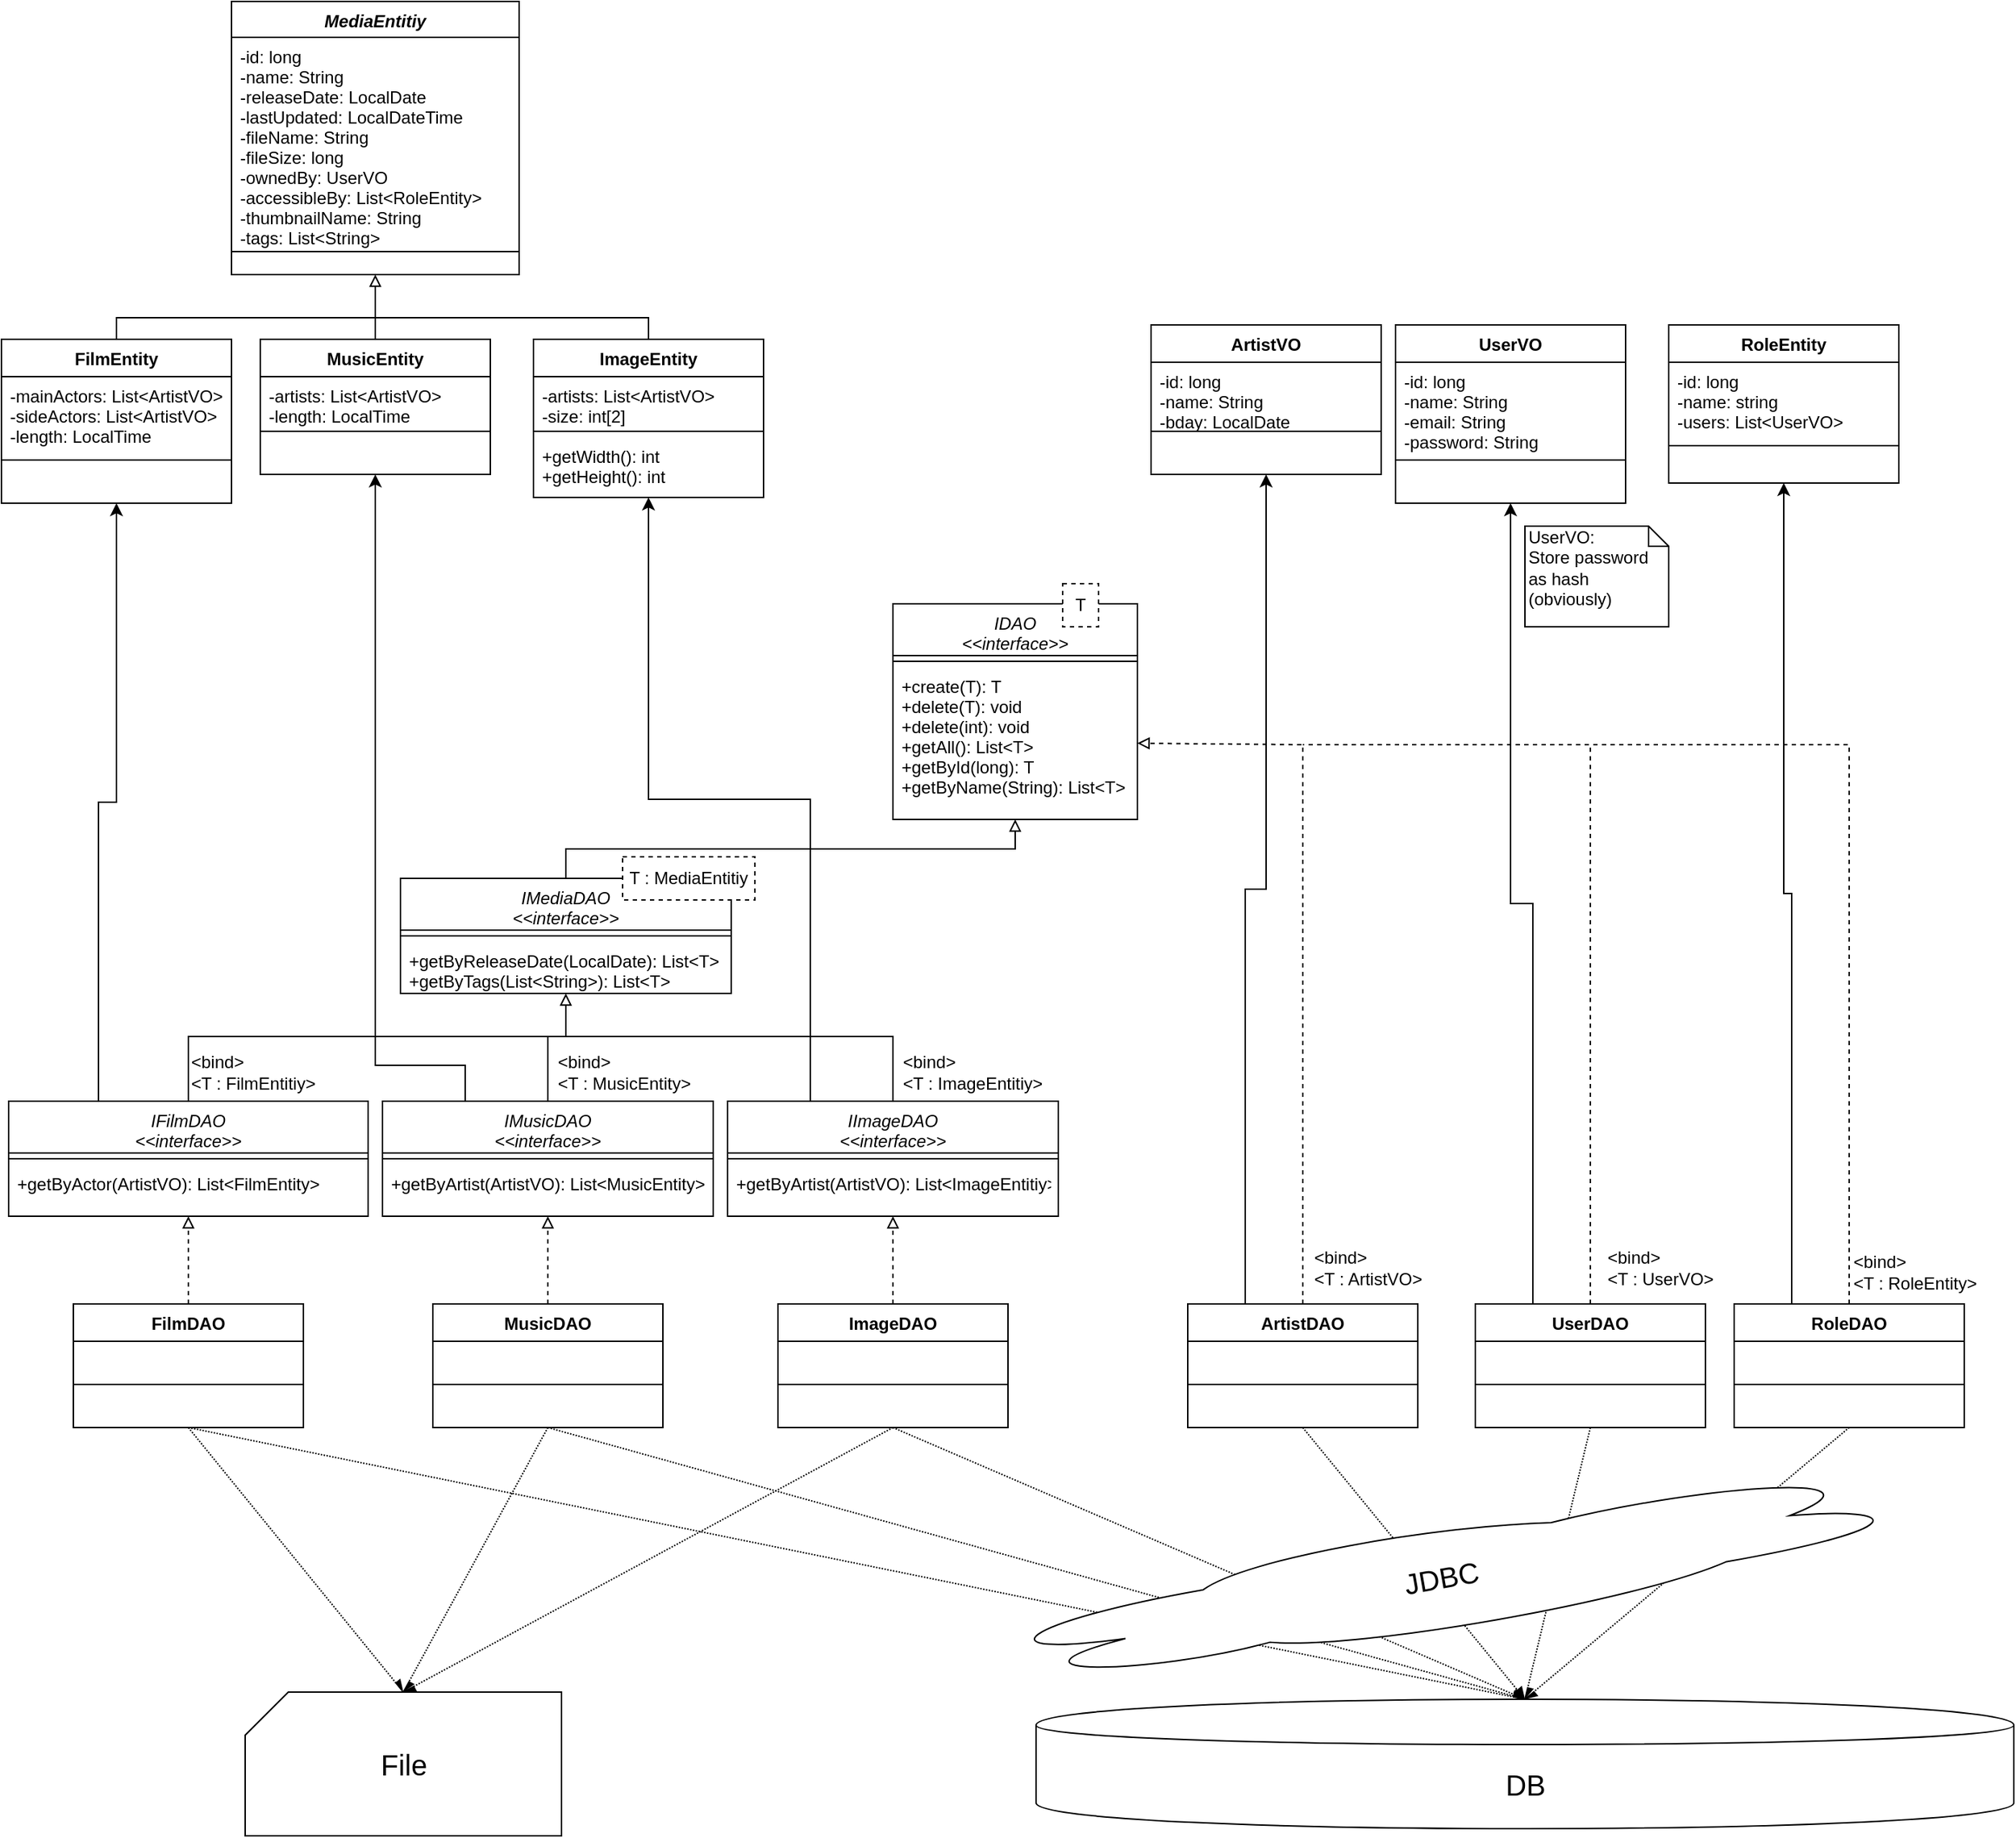 <mxfile version="12.3.8" type="device" pages="1"><diagram id="YP7HFyZaJCNOg3gk6_sX" name="Page-1"><mxGraphModel dx="1187" dy="1960" grid="1" gridSize="10" guides="1" tooltips="1" connect="1" arrows="1" fold="1" page="1" pageScale="1" pageWidth="827" pageHeight="1169" math="0" shadow="0"><root><mxCell id="0"/><mxCell id="1" parent="0"/><mxCell id="Z74YaJd0JO3LBjnw7may-52" value="FilmEntity" style="swimlane;fontStyle=1;align=center;verticalAlign=top;childLayout=stackLayout;horizontal=1;startSize=26;horizontalStack=0;resizeParent=1;resizeParentMax=0;resizeLast=0;collapsible=1;marginBottom=0;rounded=0;shadow=0;glass=0;comic=0;gradientColor=none;" parent="1" vertex="1"><mxGeometry x="135" y="25" width="160" height="114" as="geometry"/></mxCell><mxCell id="Z74YaJd0JO3LBjnw7may-53" value="-mainActors: List&lt;ArtistVO&gt;&#xA;-sideActors: List&lt;ArtistVO&gt;&#xA;-length: LocalTime&#xA;" style="text;strokeColor=none;fillColor=none;align=left;verticalAlign=top;spacingLeft=4;spacingRight=4;overflow=hidden;rotatable=0;points=[[0,0.5],[1,0.5]];portConstraint=eastwest;" parent="Z74YaJd0JO3LBjnw7may-52" vertex="1"><mxGeometry y="26" width="160" height="54" as="geometry"/></mxCell><mxCell id="Z74YaJd0JO3LBjnw7may-54" value="" style="line;strokeWidth=1;fillColor=none;align=left;verticalAlign=middle;spacingTop=-1;spacingLeft=3;spacingRight=3;rotatable=0;labelPosition=right;points=[];portConstraint=eastwest;" parent="Z74YaJd0JO3LBjnw7may-52" vertex="1"><mxGeometry y="80" width="160" height="8" as="geometry"/></mxCell><mxCell id="Z74YaJd0JO3LBjnw7may-55" value=" " style="text;strokeColor=none;fillColor=none;align=left;verticalAlign=top;spacingLeft=4;spacingRight=4;overflow=hidden;rotatable=0;points=[[0,0.5],[1,0.5]];portConstraint=eastwest;" parent="Z74YaJd0JO3LBjnw7may-52" vertex="1"><mxGeometry y="88" width="160" height="26" as="geometry"/></mxCell><mxCell id="Z74YaJd0JO3LBjnw7may-56" value="ArtistVO" style="swimlane;fontStyle=1;align=center;verticalAlign=top;childLayout=stackLayout;horizontal=1;startSize=26;horizontalStack=0;resizeParent=1;resizeParentMax=0;resizeLast=0;collapsible=1;marginBottom=0;rounded=0;shadow=0;glass=0;comic=0;gradientColor=none;" parent="1" vertex="1"><mxGeometry x="934.5" y="15" width="160" height="104" as="geometry"/></mxCell><mxCell id="Z74YaJd0JO3LBjnw7may-57" value="-id: long&#xA;-name: String&#xA;-bday: LocalDate&#xA;" style="text;strokeColor=none;fillColor=none;align=left;verticalAlign=top;spacingLeft=4;spacingRight=4;overflow=hidden;rotatable=0;points=[[0,0.5],[1,0.5]];portConstraint=eastwest;" parent="Z74YaJd0JO3LBjnw7may-56" vertex="1"><mxGeometry y="26" width="160" height="44" as="geometry"/></mxCell><mxCell id="Z74YaJd0JO3LBjnw7may-58" value="" style="line;strokeWidth=1;fillColor=none;align=left;verticalAlign=middle;spacingTop=-1;spacingLeft=3;spacingRight=3;rotatable=0;labelPosition=right;points=[];portConstraint=eastwest;" parent="Z74YaJd0JO3LBjnw7may-56" vertex="1"><mxGeometry y="70" width="160" height="8" as="geometry"/></mxCell><mxCell id="Z74YaJd0JO3LBjnw7may-59" value=" " style="text;strokeColor=none;fillColor=none;align=left;verticalAlign=top;spacingLeft=4;spacingRight=4;overflow=hidden;rotatable=0;points=[[0,0.5],[1,0.5]];portConstraint=eastwest;" parent="Z74YaJd0JO3LBjnw7may-56" vertex="1"><mxGeometry y="78" width="160" height="26" as="geometry"/></mxCell><mxCell id="Z74YaJd0JO3LBjnw7may-69" value="MusicEntity" style="swimlane;fontStyle=1;align=center;verticalAlign=top;childLayout=stackLayout;horizontal=1;startSize=26;horizontalStack=0;resizeParent=1;resizeParentMax=0;resizeLast=0;collapsible=1;marginBottom=0;rounded=0;shadow=0;glass=0;comic=0;gradientColor=none;" parent="1" vertex="1"><mxGeometry x="315" y="25" width="160" height="94" as="geometry"/></mxCell><mxCell id="Z74YaJd0JO3LBjnw7may-70" value="-artists: List&lt;ArtistVO&gt;&#xA;-length: LocalTime&#xA;" style="text;strokeColor=none;fillColor=none;align=left;verticalAlign=top;spacingLeft=4;spacingRight=4;overflow=hidden;rotatable=0;points=[[0,0.5],[1,0.5]];portConstraint=eastwest;" parent="Z74YaJd0JO3LBjnw7may-69" vertex="1"><mxGeometry y="26" width="160" height="34" as="geometry"/></mxCell><mxCell id="Z74YaJd0JO3LBjnw7may-71" value="" style="line;strokeWidth=1;fillColor=none;align=left;verticalAlign=middle;spacingTop=-1;spacingLeft=3;spacingRight=3;rotatable=0;labelPosition=right;points=[];portConstraint=eastwest;" parent="Z74YaJd0JO3LBjnw7may-69" vertex="1"><mxGeometry y="60" width="160" height="8" as="geometry"/></mxCell><mxCell id="Z74YaJd0JO3LBjnw7may-72" value=" " style="text;strokeColor=none;fillColor=none;align=left;verticalAlign=top;spacingLeft=4;spacingRight=4;overflow=hidden;rotatable=0;points=[[0,0.5],[1,0.5]];portConstraint=eastwest;" parent="Z74YaJd0JO3LBjnw7may-69" vertex="1"><mxGeometry y="68" width="160" height="26" as="geometry"/></mxCell><mxCell id="Z74YaJd0JO3LBjnw7may-73" value="ImageEntity" style="swimlane;fontStyle=1;align=center;verticalAlign=top;childLayout=stackLayout;horizontal=1;startSize=26;horizontalStack=0;resizeParent=1;resizeParentMax=0;resizeLast=0;collapsible=1;marginBottom=0;rounded=0;shadow=0;glass=0;comic=0;gradientColor=none;" parent="1" vertex="1"><mxGeometry x="505" y="25" width="160" height="110" as="geometry"/></mxCell><mxCell id="Z74YaJd0JO3LBjnw7may-74" value="-artists: List&lt;ArtistVO&gt;&#xA;-size: int[2]&#xA;" style="text;strokeColor=none;fillColor=none;align=left;verticalAlign=top;spacingLeft=4;spacingRight=4;overflow=hidden;rotatable=0;points=[[0,0.5],[1,0.5]];portConstraint=eastwest;" parent="Z74YaJd0JO3LBjnw7may-73" vertex="1"><mxGeometry y="26" width="160" height="34" as="geometry"/></mxCell><mxCell id="Z74YaJd0JO3LBjnw7may-75" value="" style="line;strokeWidth=1;fillColor=none;align=left;verticalAlign=middle;spacingTop=-1;spacingLeft=3;spacingRight=3;rotatable=0;labelPosition=right;points=[];portConstraint=eastwest;" parent="Z74YaJd0JO3LBjnw7may-73" vertex="1"><mxGeometry y="60" width="160" height="8" as="geometry"/></mxCell><mxCell id="Z74YaJd0JO3LBjnw7may-76" value="+getWidth(): int&#xA;+getHeight(): int&#xA;" style="text;strokeColor=none;fillColor=none;align=left;verticalAlign=top;spacingLeft=4;spacingRight=4;overflow=hidden;rotatable=0;points=[[0,0.5],[1,0.5]];portConstraint=eastwest;" parent="Z74YaJd0JO3LBjnw7may-73" vertex="1"><mxGeometry y="68" width="160" height="42" as="geometry"/></mxCell><mxCell id="eEmlUZ2aHTx8cpikARrD-1" value="UserVO" style="swimlane;fontStyle=1;align=center;verticalAlign=top;childLayout=stackLayout;horizontal=1;startSize=26;horizontalStack=0;resizeParent=1;resizeParentMax=0;resizeLast=0;collapsible=1;marginBottom=0;rounded=0;shadow=0;glass=0;comic=0;gradientColor=none;" parent="1" vertex="1"><mxGeometry x="1104.5" y="15" width="160" height="124" as="geometry"/></mxCell><mxCell id="eEmlUZ2aHTx8cpikARrD-2" value="-id: long&#xA;-name: String&#xA;-email: String&#xA;-password: String&#xA;&#xA;" style="text;strokeColor=none;fillColor=none;align=left;verticalAlign=top;spacingLeft=4;spacingRight=4;overflow=hidden;rotatable=0;points=[[0,0.5],[1,0.5]];portConstraint=eastwest;" parent="eEmlUZ2aHTx8cpikARrD-1" vertex="1"><mxGeometry y="26" width="160" height="64" as="geometry"/></mxCell><mxCell id="eEmlUZ2aHTx8cpikARrD-3" value="" style="line;strokeWidth=1;fillColor=none;align=left;verticalAlign=middle;spacingTop=-1;spacingLeft=3;spacingRight=3;rotatable=0;labelPosition=right;points=[];portConstraint=eastwest;" parent="eEmlUZ2aHTx8cpikARrD-1" vertex="1"><mxGeometry y="90" width="160" height="8" as="geometry"/></mxCell><mxCell id="eEmlUZ2aHTx8cpikARrD-4" value=" " style="text;strokeColor=none;fillColor=none;align=left;verticalAlign=top;spacingLeft=4;spacingRight=4;overflow=hidden;rotatable=0;points=[[0,0.5],[1,0.5]];portConstraint=eastwest;" parent="eEmlUZ2aHTx8cpikARrD-1" vertex="1"><mxGeometry y="98" width="160" height="26" as="geometry"/></mxCell><mxCell id="eEmlUZ2aHTx8cpikARrD-5" value="&lt;div&gt;UserVO:&lt;/div&gt;&lt;div&gt;Store password as hash (obviously)&lt;br&gt;&lt;/div&gt;" style="shape=note;whiteSpace=wrap;html=1;size=14;verticalAlign=top;align=left;spacingTop=-6;" parent="1" vertex="1"><mxGeometry x="1194.5" y="155" width="100" height="70" as="geometry"/></mxCell><mxCell id="eEmlUZ2aHTx8cpikARrD-9" value="RoleEntity" style="swimlane;fontStyle=1;align=center;verticalAlign=top;childLayout=stackLayout;horizontal=1;startSize=26;horizontalStack=0;resizeParent=1;resizeParentMax=0;resizeLast=0;collapsible=1;marginBottom=0;rounded=0;shadow=0;glass=0;comic=0;gradientColor=none;" parent="1" vertex="1"><mxGeometry x="1294.5" y="15" width="160" height="110" as="geometry"/></mxCell><mxCell id="eEmlUZ2aHTx8cpikARrD-10" value="-id: long&#xA;-name: string&#xA;-users: List&lt;UserVO&gt;&#xA;" style="text;strokeColor=none;fillColor=none;align=left;verticalAlign=top;spacingLeft=4;spacingRight=4;overflow=hidden;rotatable=0;points=[[0,0.5],[1,0.5]];portConstraint=eastwest;" parent="eEmlUZ2aHTx8cpikARrD-9" vertex="1"><mxGeometry y="26" width="160" height="54" as="geometry"/></mxCell><mxCell id="eEmlUZ2aHTx8cpikARrD-11" value="" style="line;strokeWidth=1;fillColor=none;align=left;verticalAlign=middle;spacingTop=-1;spacingLeft=3;spacingRight=3;rotatable=0;labelPosition=right;points=[];portConstraint=eastwest;" parent="eEmlUZ2aHTx8cpikARrD-9" vertex="1"><mxGeometry y="80" width="160" height="8" as="geometry"/></mxCell><mxCell id="eEmlUZ2aHTx8cpikARrD-12" value=" " style="text;strokeColor=none;fillColor=none;align=left;verticalAlign=top;spacingLeft=4;spacingRight=4;overflow=hidden;rotatable=0;points=[[0,0.5],[1,0.5]];portConstraint=eastwest;" parent="eEmlUZ2aHTx8cpikARrD-9" vertex="1"><mxGeometry y="88" width="160" height="22" as="geometry"/></mxCell><mxCell id="cUEIJS8t-ERrBjEmtR3z-5" value="" style="endArrow=classic;html=1;entryX=0.5;entryY=1;entryDx=0;entryDy=0;exitX=0.25;exitY=0;exitDx=0;exitDy=0;rounded=0;edgeStyle=orthogonalEdgeStyle;" parent="1" source="cUEIJS8t-ERrBjEmtR3z-11" target="eEmlUZ2aHTx8cpikARrD-9" edge="1"><mxGeometry width="50" height="50" relative="1" as="geometry"><mxPoint x="-290" y="185" as="sourcePoint"/><mxPoint x="-380" y="565" as="targetPoint"/></mxGeometry></mxCell><mxCell id="cUEIJS8t-ERrBjEmtR3z-6" value="" style="endArrow=classic;html=1;entryX=0.5;entryY=1;entryDx=0;entryDy=0;exitX=0.25;exitY=0;exitDx=0;exitDy=0;rounded=0;edgeStyle=orthogonalEdgeStyle;" parent="1" source="f3-sEHFBZWl9ZNQLyYY4-10" target="Z74YaJd0JO3LBjnw7may-52" edge="1"><mxGeometry width="50" height="50" relative="1" as="geometry"><mxPoint y="185" as="sourcePoint"/><mxPoint x="-380" y="565" as="targetPoint"/></mxGeometry></mxCell><mxCell id="cUEIJS8t-ERrBjEmtR3z-7" value="" style="endArrow=classic;html=1;entryX=0.5;entryY=1;entryDx=0;entryDy=0;exitX=0.25;exitY=0;exitDx=0;exitDy=0;rounded=0;edgeStyle=orthogonalEdgeStyle;" parent="1" source="f3-sEHFBZWl9ZNQLyYY4-13" target="Z74YaJd0JO3LBjnw7may-69" edge="1"><mxGeometry width="50" height="50" relative="1" as="geometry"><mxPoint x="295" y="185" as="sourcePoint"/><mxPoint x="-80" y="565" as="targetPoint"/><Array as="points"><mxPoint x="457" y="530"/><mxPoint x="395" y="530"/></Array></mxGeometry></mxCell><mxCell id="cUEIJS8t-ERrBjEmtR3z-8" value="" style="endArrow=classic;html=1;entryX=0.5;entryY=1;entryDx=0;entryDy=0;exitX=0.25;exitY=0;exitDx=0;exitDy=0;rounded=0;edgeStyle=orthogonalEdgeStyle;" parent="1" source="f3-sEHFBZWl9ZNQLyYY4-16" target="Z74YaJd0JO3LBjnw7may-73" edge="1"><mxGeometry width="50" height="50" relative="1" as="geometry"><mxPoint x="580" y="185" as="sourcePoint"/><mxPoint x="-80" y="565" as="targetPoint"/></mxGeometry></mxCell><mxCell id="cUEIJS8t-ERrBjEmtR3z-9" value="" style="endArrow=classic;html=1;entryX=0.5;entryY=1;entryDx=0;entryDy=0;exitX=0.25;exitY=0;exitDx=0;exitDy=0;rounded=0;edgeStyle=orthogonalEdgeStyle;" parent="1" source="cUEIJS8t-ERrBjEmtR3z-23" target="Z74YaJd0JO3LBjnw7may-56" edge="1"><mxGeometry width="50" height="50" relative="1" as="geometry"><mxPoint x="965" y="180" as="sourcePoint"/><mxPoint x="510" y="560" as="targetPoint"/></mxGeometry></mxCell><mxCell id="cUEIJS8t-ERrBjEmtR3z-10" value="" style="endArrow=classic;html=1;entryX=0.5;entryY=1;entryDx=0;entryDy=0;exitX=0.25;exitY=0;exitDx=0;exitDy=0;rounded=0;edgeStyle=orthogonalEdgeStyle;" parent="1" source="cUEIJS8t-ERrBjEmtR3z-19" target="eEmlUZ2aHTx8cpikARrD-1" edge="1"><mxGeometry width="50" height="50" relative="1" as="geometry"><mxPoint x="1185" y="180" as="sourcePoint"/><mxPoint x="510" y="560" as="targetPoint"/></mxGeometry></mxCell><mxCell id="cUEIJS8t-ERrBjEmtR3z-48" style="edgeStyle=none;rounded=0;orthogonalLoop=1;jettySize=auto;html=1;exitX=0.5;exitY=1;exitDx=0;exitDy=0;entryX=0.5;entryY=0;entryDx=0;entryDy=0;dashed=1;dashPattern=1 1;endArrow=async;endFill=1;" parent="1" source="cUEIJS8t-ERrBjEmtR3z-11" target="cUEIJS8t-ERrBjEmtR3z-45" edge="1"><mxGeometry relative="1" as="geometry"/></mxCell><mxCell id="cUEIJS8t-ERrBjEmtR3z-11" value="RoleDAO" style="swimlane;fontStyle=1;align=center;verticalAlign=top;childLayout=stackLayout;horizontal=1;startSize=26;horizontalStack=0;resizeParent=1;resizeParentMax=0;resizeLast=0;collapsible=1;marginBottom=0;" parent="1" vertex="1"><mxGeometry x="1340" y="696" width="160" height="86" as="geometry"/></mxCell><mxCell id="cUEIJS8t-ERrBjEmtR3z-12" value=" " style="text;strokeColor=none;fillColor=none;align=left;verticalAlign=top;spacingLeft=4;spacingRight=4;overflow=hidden;rotatable=0;points=[[0,0.5],[1,0.5]];portConstraint=eastwest;" parent="cUEIJS8t-ERrBjEmtR3z-11" vertex="1"><mxGeometry y="26" width="160" height="26" as="geometry"/></mxCell><mxCell id="cUEIJS8t-ERrBjEmtR3z-13" value="" style="line;strokeWidth=1;fillColor=none;align=left;verticalAlign=middle;spacingTop=-1;spacingLeft=3;spacingRight=3;rotatable=0;labelPosition=right;points=[];portConstraint=eastwest;" parent="cUEIJS8t-ERrBjEmtR3z-11" vertex="1"><mxGeometry y="52" width="160" height="8" as="geometry"/></mxCell><mxCell id="cUEIJS8t-ERrBjEmtR3z-14" value=" " style="text;strokeColor=none;fillColor=none;align=left;verticalAlign=top;spacingLeft=4;spacingRight=4;overflow=hidden;rotatable=0;points=[[0,0.5],[1,0.5]];portConstraint=eastwest;" parent="cUEIJS8t-ERrBjEmtR3z-11" vertex="1"><mxGeometry y="60" width="160" height="26" as="geometry"/></mxCell><mxCell id="cUEIJS8t-ERrBjEmtR3z-56" style="edgeStyle=none;rounded=0;orthogonalLoop=1;jettySize=auto;html=1;exitX=0.5;exitY=1;exitDx=0;exitDy=0;entryX=0.5;entryY=0;entryDx=0;entryDy=0;dashed=1;dashPattern=1 1;endArrow=async;endFill=1;" parent="1" source="cUEIJS8t-ERrBjEmtR3z-19" target="cUEIJS8t-ERrBjEmtR3z-45" edge="1"><mxGeometry relative="1" as="geometry"/></mxCell><mxCell id="cUEIJS8t-ERrBjEmtR3z-19" value="UserDAO" style="swimlane;fontStyle=1;align=center;verticalAlign=top;childLayout=stackLayout;horizontal=1;startSize=26;horizontalStack=0;resizeParent=1;resizeParentMax=0;resizeLast=0;collapsible=1;marginBottom=0;" parent="1" vertex="1"><mxGeometry x="1160" y="696" width="160" height="86" as="geometry"/></mxCell><mxCell id="cUEIJS8t-ERrBjEmtR3z-20" value=" " style="text;strokeColor=none;fillColor=none;align=left;verticalAlign=top;spacingLeft=4;spacingRight=4;overflow=hidden;rotatable=0;points=[[0,0.5],[1,0.5]];portConstraint=eastwest;" parent="cUEIJS8t-ERrBjEmtR3z-19" vertex="1"><mxGeometry y="26" width="160" height="26" as="geometry"/></mxCell><mxCell id="cUEIJS8t-ERrBjEmtR3z-21" value="" style="line;strokeWidth=1;fillColor=none;align=left;verticalAlign=middle;spacingTop=-1;spacingLeft=3;spacingRight=3;rotatable=0;labelPosition=right;points=[];portConstraint=eastwest;" parent="cUEIJS8t-ERrBjEmtR3z-19" vertex="1"><mxGeometry y="52" width="160" height="8" as="geometry"/></mxCell><mxCell id="cUEIJS8t-ERrBjEmtR3z-22" value=" " style="text;strokeColor=none;fillColor=none;align=left;verticalAlign=top;spacingLeft=4;spacingRight=4;overflow=hidden;rotatable=0;points=[[0,0.5],[1,0.5]];portConstraint=eastwest;" parent="cUEIJS8t-ERrBjEmtR3z-19" vertex="1"><mxGeometry y="60" width="160" height="26" as="geometry"/></mxCell><mxCell id="cUEIJS8t-ERrBjEmtR3z-55" style="edgeStyle=none;rounded=0;orthogonalLoop=1;jettySize=auto;html=1;exitX=0.5;exitY=1;exitDx=0;exitDy=0;entryX=0.5;entryY=0;entryDx=0;entryDy=0;dashed=1;dashPattern=1 1;endArrow=async;endFill=1;" parent="1" source="cUEIJS8t-ERrBjEmtR3z-23" target="cUEIJS8t-ERrBjEmtR3z-45" edge="1"><mxGeometry relative="1" as="geometry"/></mxCell><mxCell id="cUEIJS8t-ERrBjEmtR3z-23" value="ArtistDAO" style="swimlane;fontStyle=1;align=center;verticalAlign=top;childLayout=stackLayout;horizontal=1;startSize=26;horizontalStack=0;resizeParent=1;resizeParentMax=0;resizeLast=0;collapsible=1;marginBottom=0;" parent="1" vertex="1"><mxGeometry x="960" y="696" width="160" height="86" as="geometry"/></mxCell><mxCell id="cUEIJS8t-ERrBjEmtR3z-24" value=" " style="text;strokeColor=none;fillColor=none;align=left;verticalAlign=top;spacingLeft=4;spacingRight=4;overflow=hidden;rotatable=0;points=[[0,0.5],[1,0.5]];portConstraint=eastwest;" parent="cUEIJS8t-ERrBjEmtR3z-23" vertex="1"><mxGeometry y="26" width="160" height="26" as="geometry"/></mxCell><mxCell id="cUEIJS8t-ERrBjEmtR3z-25" value="" style="line;strokeWidth=1;fillColor=none;align=left;verticalAlign=middle;spacingTop=-1;spacingLeft=3;spacingRight=3;rotatable=0;labelPosition=right;points=[];portConstraint=eastwest;" parent="cUEIJS8t-ERrBjEmtR3z-23" vertex="1"><mxGeometry y="52" width="160" height="8" as="geometry"/></mxCell><mxCell id="cUEIJS8t-ERrBjEmtR3z-26" value=" " style="text;strokeColor=none;fillColor=none;align=left;verticalAlign=top;spacingLeft=4;spacingRight=4;overflow=hidden;rotatable=0;points=[[0,0.5],[1,0.5]];portConstraint=eastwest;" parent="cUEIJS8t-ERrBjEmtR3z-23" vertex="1"><mxGeometry y="60" width="160" height="26" as="geometry"/></mxCell><mxCell id="cUEIJS8t-ERrBjEmtR3z-53" style="edgeStyle=none;rounded=0;orthogonalLoop=1;jettySize=auto;html=1;exitX=0.5;exitY=1;exitDx=0;exitDy=0;dashed=1;dashPattern=1 1;endArrow=async;endFill=1;entryX=0.5;entryY=0;entryDx=0;entryDy=0;" parent="1" source="cUEIJS8t-ERrBjEmtR3z-27" target="cUEIJS8t-ERrBjEmtR3z-45" edge="1"><mxGeometry relative="1" as="geometry"><mxPoint x="1224.5" y="966" as="targetPoint"/></mxGeometry></mxCell><mxCell id="cUEIJS8t-ERrBjEmtR3z-54" style="edgeStyle=none;rounded=0;orthogonalLoop=1;jettySize=auto;html=1;exitX=0.5;exitY=1;exitDx=0;exitDy=0;entryX=0.5;entryY=0;entryDx=0;entryDy=0;entryPerimeter=0;dashed=1;dashPattern=1 1;endArrow=async;endFill=1;" parent="1" source="cUEIJS8t-ERrBjEmtR3z-27" target="cUEIJS8t-ERrBjEmtR3z-46" edge="1"><mxGeometry relative="1" as="geometry"/></mxCell><mxCell id="cUEIJS8t-ERrBjEmtR3z-27" value="ImageDAO" style="swimlane;fontStyle=1;align=center;verticalAlign=top;childLayout=stackLayout;horizontal=1;startSize=26;horizontalStack=0;resizeParent=1;resizeParentMax=0;resizeLast=0;collapsible=1;marginBottom=0;" parent="1" vertex="1"><mxGeometry x="675" y="696" width="160" height="86" as="geometry"/></mxCell><mxCell id="cUEIJS8t-ERrBjEmtR3z-28" value=" " style="text;strokeColor=none;fillColor=none;align=left;verticalAlign=top;spacingLeft=4;spacingRight=4;overflow=hidden;rotatable=0;points=[[0,0.5],[1,0.5]];portConstraint=eastwest;" parent="cUEIJS8t-ERrBjEmtR3z-27" vertex="1"><mxGeometry y="26" width="160" height="26" as="geometry"/></mxCell><mxCell id="cUEIJS8t-ERrBjEmtR3z-29" value="" style="line;strokeWidth=1;fillColor=none;align=left;verticalAlign=middle;spacingTop=-1;spacingLeft=3;spacingRight=3;rotatable=0;labelPosition=right;points=[];portConstraint=eastwest;" parent="cUEIJS8t-ERrBjEmtR3z-27" vertex="1"><mxGeometry y="52" width="160" height="8" as="geometry"/></mxCell><mxCell id="cUEIJS8t-ERrBjEmtR3z-30" value=" " style="text;strokeColor=none;fillColor=none;align=left;verticalAlign=top;spacingLeft=4;spacingRight=4;overflow=hidden;rotatable=0;points=[[0,0.5],[1,0.5]];portConstraint=eastwest;" parent="cUEIJS8t-ERrBjEmtR3z-27" vertex="1"><mxGeometry y="60" width="160" height="26" as="geometry"/></mxCell><mxCell id="cUEIJS8t-ERrBjEmtR3z-51" style="edgeStyle=none;rounded=0;orthogonalLoop=1;jettySize=auto;html=1;exitX=0.5;exitY=1;exitDx=0;exitDy=0;entryX=0.5;entryY=0;entryDx=0;entryDy=0;entryPerimeter=0;dashed=1;dashPattern=1 1;endArrow=async;endFill=1;" parent="1" source="cUEIJS8t-ERrBjEmtR3z-31" target="cUEIJS8t-ERrBjEmtR3z-46" edge="1"><mxGeometry relative="1" as="geometry"/></mxCell><mxCell id="cUEIJS8t-ERrBjEmtR3z-52" style="edgeStyle=none;rounded=0;orthogonalLoop=1;jettySize=auto;html=1;exitX=0.5;exitY=1;exitDx=0;exitDy=0;entryX=0.5;entryY=0;entryDx=0;entryDy=0;dashed=1;dashPattern=1 1;endArrow=async;endFill=1;" parent="1" source="cUEIJS8t-ERrBjEmtR3z-31" target="cUEIJS8t-ERrBjEmtR3z-45" edge="1"><mxGeometry relative="1" as="geometry"/></mxCell><mxCell id="cUEIJS8t-ERrBjEmtR3z-31" value="MusicDAO" style="swimlane;fontStyle=1;align=center;verticalAlign=top;childLayout=stackLayout;horizontal=1;startSize=26;horizontalStack=0;resizeParent=1;resizeParentMax=0;resizeLast=0;collapsible=1;marginBottom=0;" parent="1" vertex="1"><mxGeometry x="435" y="696" width="160" height="86" as="geometry"/></mxCell><mxCell id="cUEIJS8t-ERrBjEmtR3z-32" value=" " style="text;strokeColor=none;fillColor=none;align=left;verticalAlign=top;spacingLeft=4;spacingRight=4;overflow=hidden;rotatable=0;points=[[0,0.5],[1,0.5]];portConstraint=eastwest;" parent="cUEIJS8t-ERrBjEmtR3z-31" vertex="1"><mxGeometry y="26" width="160" height="26" as="geometry"/></mxCell><mxCell id="cUEIJS8t-ERrBjEmtR3z-33" value="" style="line;strokeWidth=1;fillColor=none;align=left;verticalAlign=middle;spacingTop=-1;spacingLeft=3;spacingRight=3;rotatable=0;labelPosition=right;points=[];portConstraint=eastwest;" parent="cUEIJS8t-ERrBjEmtR3z-31" vertex="1"><mxGeometry y="52" width="160" height="8" as="geometry"/></mxCell><mxCell id="cUEIJS8t-ERrBjEmtR3z-34" value=" " style="text;strokeColor=none;fillColor=none;align=left;verticalAlign=top;spacingLeft=4;spacingRight=4;overflow=hidden;rotatable=0;points=[[0,0.5],[1,0.5]];portConstraint=eastwest;" parent="cUEIJS8t-ERrBjEmtR3z-31" vertex="1"><mxGeometry y="60" width="160" height="26" as="geometry"/></mxCell><mxCell id="cUEIJS8t-ERrBjEmtR3z-49" style="edgeStyle=none;rounded=0;orthogonalLoop=1;jettySize=auto;html=1;exitX=0.5;exitY=1;exitDx=0;exitDy=0;entryX=0.5;entryY=0;entryDx=0;entryDy=0;entryPerimeter=0;dashed=1;dashPattern=1 1;endArrow=async;endFill=1;" parent="1" source="cUEIJS8t-ERrBjEmtR3z-35" target="cUEIJS8t-ERrBjEmtR3z-46" edge="1"><mxGeometry relative="1" as="geometry"/></mxCell><mxCell id="cUEIJS8t-ERrBjEmtR3z-50" style="edgeStyle=none;rounded=0;orthogonalLoop=1;jettySize=auto;html=1;exitX=0.5;exitY=1;exitDx=0;exitDy=0;entryX=0.5;entryY=0;entryDx=0;entryDy=0;dashed=1;dashPattern=1 1;endArrow=async;endFill=1;" parent="1" source="cUEIJS8t-ERrBjEmtR3z-35" target="cUEIJS8t-ERrBjEmtR3z-45" edge="1"><mxGeometry relative="1" as="geometry"/></mxCell><mxCell id="cUEIJS8t-ERrBjEmtR3z-35" value="FilmDAO" style="swimlane;fontStyle=1;align=center;verticalAlign=top;childLayout=stackLayout;horizontal=1;startSize=26;horizontalStack=0;resizeParent=1;resizeParentMax=0;resizeLast=0;collapsible=1;marginBottom=0;" parent="1" vertex="1"><mxGeometry x="185" y="696" width="160" height="86" as="geometry"/></mxCell><mxCell id="cUEIJS8t-ERrBjEmtR3z-36" value=" " style="text;strokeColor=none;fillColor=none;align=left;verticalAlign=top;spacingLeft=4;spacingRight=4;overflow=hidden;rotatable=0;points=[[0,0.5],[1,0.5]];portConstraint=eastwest;" parent="cUEIJS8t-ERrBjEmtR3z-35" vertex="1"><mxGeometry y="26" width="160" height="26" as="geometry"/></mxCell><mxCell id="cUEIJS8t-ERrBjEmtR3z-37" value="" style="line;strokeWidth=1;fillColor=none;align=left;verticalAlign=middle;spacingTop=-1;spacingLeft=3;spacingRight=3;rotatable=0;labelPosition=right;points=[];portConstraint=eastwest;" parent="cUEIJS8t-ERrBjEmtR3z-35" vertex="1"><mxGeometry y="52" width="160" height="8" as="geometry"/></mxCell><mxCell id="cUEIJS8t-ERrBjEmtR3z-38" value=" " style="text;strokeColor=none;fillColor=none;align=left;verticalAlign=top;spacingLeft=4;spacingRight=4;overflow=hidden;rotatable=0;points=[[0,0.5],[1,0.5]];portConstraint=eastwest;" parent="cUEIJS8t-ERrBjEmtR3z-35" vertex="1"><mxGeometry y="60" width="160" height="26" as="geometry"/></mxCell><mxCell id="cUEIJS8t-ERrBjEmtR3z-39" value="" style="endArrow=none;html=1;exitX=0.5;exitY=0;exitDx=0;exitDy=0;endFill=0;dashed=1;rounded=0;edgeStyle=orthogonalEdgeStyle;" parent="1" source="cUEIJS8t-ERrBjEmtR3z-11" edge="1"><mxGeometry width="50" height="50" relative="1" as="geometry"><mxPoint x="-250" y="355" as="sourcePoint"/><mxPoint x="1240" y="307" as="targetPoint"/><Array as="points"><mxPoint x="1420" y="307"/></Array></mxGeometry></mxCell><mxCell id="cUEIJS8t-ERrBjEmtR3z-40" value="" style="endArrow=block;html=1;entryX=0.5;entryY=1;entryDx=0;entryDy=0;exitX=0.5;exitY=0;exitDx=0;exitDy=0;endFill=0;dashed=1;rounded=0;" parent="1" source="cUEIJS8t-ERrBjEmtR3z-35" target="f3-sEHFBZWl9ZNQLyYY4-10" edge="1"><mxGeometry width="50" height="50" relative="1" as="geometry"><mxPoint x="164.5" y="750" as="sourcePoint"/><mxPoint x="444.5" y="700" as="targetPoint"/></mxGeometry></mxCell><mxCell id="cUEIJS8t-ERrBjEmtR3z-41" value="" style="endArrow=block;html=1;entryX=0.5;entryY=1;entryDx=0;entryDy=0;exitX=0.5;exitY=0;exitDx=0;exitDy=0;endFill=0;dashed=1;rounded=0;" parent="1" source="cUEIJS8t-ERrBjEmtR3z-31" target="f3-sEHFBZWl9ZNQLyYY4-13" edge="1"><mxGeometry width="50" height="50" relative="1" as="geometry"><mxPoint x="714.5" y="1030" as="sourcePoint"/><mxPoint x="739.5" y="700" as="targetPoint"/></mxGeometry></mxCell><mxCell id="cUEIJS8t-ERrBjEmtR3z-42" value="" style="endArrow=block;html=1;exitX=0.5;exitY=0;exitDx=0;exitDy=0;endFill=0;dashed=1;rounded=0;entryX=0.5;entryY=1;entryDx=0;entryDy=0;" parent="1" source="cUEIJS8t-ERrBjEmtR3z-27" target="f3-sEHFBZWl9ZNQLyYY4-16" edge="1"><mxGeometry width="50" height="50" relative="1" as="geometry"><mxPoint x="620" y="635" as="sourcePoint"/><mxPoint x="1010" y="700" as="targetPoint"/></mxGeometry></mxCell><mxCell id="cUEIJS8t-ERrBjEmtR3z-43" value="" style="endArrow=block;html=1;exitX=0.5;exitY=0;exitDx=0;exitDy=0;endFill=0;dashed=1;rounded=0;entryX=1;entryY=0.5;entryDx=0;entryDy=0;" parent="1" source="cUEIJS8t-ERrBjEmtR3z-23" target="f3-sEHFBZWl9ZNQLyYY4-3" edge="1"><mxGeometry width="50" height="50" relative="1" as="geometry"><mxPoint x="810" y="435" as="sourcePoint"/><mxPoint x="1200" y="700" as="targetPoint"/><Array as="points"><mxPoint x="1040" y="307"/></Array></mxGeometry></mxCell><mxCell id="cUEIJS8t-ERrBjEmtR3z-44" value="" style="endArrow=none;html=1;exitX=0.5;exitY=0;exitDx=0;exitDy=0;endFill=0;dashed=1;rounded=0;" parent="1" source="cUEIJS8t-ERrBjEmtR3z-19" edge="1"><mxGeometry width="50" height="50" relative="1" as="geometry"><mxPoint x="1260" y="585" as="sourcePoint"/><mxPoint x="1040" y="307" as="targetPoint"/><Array as="points"><mxPoint x="1240" y="307"/></Array></mxGeometry></mxCell><mxCell id="cUEIJS8t-ERrBjEmtR3z-45" value="&lt;font style=&quot;font-size: 20px&quot;&gt;DB&lt;/font&gt;" style="shape=cylinder;whiteSpace=wrap;html=1;boundedLbl=1;backgroundOutline=1;" parent="1" vertex="1"><mxGeometry x="854.5" y="971" width="680" height="90" as="geometry"/></mxCell><mxCell id="cUEIJS8t-ERrBjEmtR3z-46" value="&lt;font style=&quot;font-size: 20px&quot;&gt;File&lt;/font&gt;" style="shape=card;whiteSpace=wrap;html=1;" parent="1" vertex="1"><mxGeometry x="304.5" y="966" width="220" height="100" as="geometry"/></mxCell><mxCell id="cUEIJS8t-ERrBjEmtR3z-57" value="&lt;font style=&quot;font-size: 20px&quot;&gt;JDBC&lt;/font&gt;" style="ellipse;shape=cloud;whiteSpace=wrap;html=1;rotation=-10;" parent="1" vertex="1"><mxGeometry x="807.5" y="846" width="657" height="80" as="geometry"/></mxCell><mxCell id="f3-sEHFBZWl9ZNQLyYY4-1" value="IDAO&#xA;&lt;&lt;interface&gt;&gt;&#xA;" style="swimlane;fontStyle=2;align=center;verticalAlign=top;childLayout=stackLayout;horizontal=1;startSize=36;horizontalStack=0;resizeParent=1;resizeParentMax=0;resizeLast=0;collapsible=1;marginBottom=0;rounded=0;shadow=0;glass=0;comic=0;gradientColor=none;" vertex="1" parent="1"><mxGeometry x="755" y="209" width="170" height="150" as="geometry"/></mxCell><mxCell id="f3-sEHFBZWl9ZNQLyYY4-2" value="" style="line;strokeWidth=1;fillColor=none;align=left;verticalAlign=middle;spacingTop=-1;spacingLeft=3;spacingRight=3;rotatable=0;labelPosition=right;points=[];portConstraint=eastwest;" vertex="1" parent="f3-sEHFBZWl9ZNQLyYY4-1"><mxGeometry y="36" width="170" height="8" as="geometry"/></mxCell><mxCell id="f3-sEHFBZWl9ZNQLyYY4-3" value="+create(T): T&#xA;+delete(T): void&#xA;+delete(int): void&#xA;+getAll(): List&lt;T&gt;&#xA;+getById(long): T&#xA;+getByName(String): List&lt;T&gt;" style="text;strokeColor=none;fillColor=none;align=left;verticalAlign=top;spacingLeft=4;spacingRight=4;overflow=hidden;rotatable=0;points=[[0,0.5],[1,0.5]];portConstraint=eastwest;" vertex="1" parent="f3-sEHFBZWl9ZNQLyYY4-1"><mxGeometry y="44" width="170" height="106" as="geometry"/></mxCell><mxCell id="f3-sEHFBZWl9ZNQLyYY4-4" value="T" style="rounded=0;whiteSpace=wrap;html=1;dashed=1;" vertex="1" parent="1"><mxGeometry x="873" y="195" width="25" height="30" as="geometry"/></mxCell><mxCell id="f3-sEHFBZWl9ZNQLyYY4-27" style="edgeStyle=orthogonalEdgeStyle;rounded=0;orthogonalLoop=1;jettySize=auto;html=1;exitX=0.5;exitY=0;exitDx=0;exitDy=0;entryX=0.5;entryY=1;entryDx=0;entryDy=0;endArrow=block;endFill=0;" edge="1" parent="1" source="f3-sEHFBZWl9ZNQLyYY4-6" target="f3-sEHFBZWl9ZNQLyYY4-1"><mxGeometry relative="1" as="geometry"/></mxCell><mxCell id="f3-sEHFBZWl9ZNQLyYY4-6" value="IMediaDAO&#xA;&lt;&lt;interface&gt;&gt;&#xA;" style="swimlane;fontStyle=2;align=center;verticalAlign=top;childLayout=stackLayout;horizontal=1;startSize=36;horizontalStack=0;resizeParent=1;resizeParentMax=0;resizeLast=0;collapsible=1;marginBottom=0;rounded=0;shadow=0;glass=0;comic=0;gradientColor=none;" vertex="1" parent="1"><mxGeometry x="412.5" y="400" width="230" height="80" as="geometry"/></mxCell><mxCell id="f3-sEHFBZWl9ZNQLyYY4-7" value="" style="line;strokeWidth=1;fillColor=none;align=left;verticalAlign=middle;spacingTop=-1;spacingLeft=3;spacingRight=3;rotatable=0;labelPosition=right;points=[];portConstraint=eastwest;" vertex="1" parent="f3-sEHFBZWl9ZNQLyYY4-6"><mxGeometry y="36" width="230" height="8" as="geometry"/></mxCell><mxCell id="f3-sEHFBZWl9ZNQLyYY4-8" value="+getByReleaseDate(LocalDate): List&lt;T&gt;&#xA;+getByTags(List&lt;String&gt;): List&lt;T&gt;&#xA;" style="text;strokeColor=none;fillColor=none;align=left;verticalAlign=top;spacingLeft=4;spacingRight=4;overflow=hidden;rotatable=0;points=[[0,0.5],[1,0.5]];portConstraint=eastwest;" vertex="1" parent="f3-sEHFBZWl9ZNQLyYY4-6"><mxGeometry y="44" width="230" height="36" as="geometry"/></mxCell><mxCell id="f3-sEHFBZWl9ZNQLyYY4-9" value="T : MediaEntitiy" style="rounded=0;whiteSpace=wrap;html=1;dashed=1;" vertex="1" parent="1"><mxGeometry x="567" y="385" width="92" height="30" as="geometry"/></mxCell><mxCell id="f3-sEHFBZWl9ZNQLyYY4-10" value="IFilmDAO&#xA;&lt;&lt;interface&gt;&gt;&#xA;" style="swimlane;fontStyle=2;align=center;verticalAlign=top;childLayout=stackLayout;horizontal=1;startSize=36;horizontalStack=0;resizeParent=1;resizeParentMax=0;resizeLast=0;collapsible=1;marginBottom=0;rounded=0;shadow=0;glass=0;comic=0;gradientColor=none;" vertex="1" parent="1"><mxGeometry x="140" y="555" width="250" height="80" as="geometry"/></mxCell><mxCell id="f3-sEHFBZWl9ZNQLyYY4-11" value="" style="line;strokeWidth=1;fillColor=none;align=left;verticalAlign=middle;spacingTop=-1;spacingLeft=3;spacingRight=3;rotatable=0;labelPosition=right;points=[];portConstraint=eastwest;" vertex="1" parent="f3-sEHFBZWl9ZNQLyYY4-10"><mxGeometry y="36" width="250" height="8" as="geometry"/></mxCell><mxCell id="f3-sEHFBZWl9ZNQLyYY4-12" value="+getByActor(ArtistVO): List&lt;FilmEntity&gt;" style="text;strokeColor=none;fillColor=none;align=left;verticalAlign=top;spacingLeft=4;spacingRight=4;overflow=hidden;rotatable=0;points=[[0,0.5],[1,0.5]];portConstraint=eastwest;" vertex="1" parent="f3-sEHFBZWl9ZNQLyYY4-10"><mxGeometry y="44" width="250" height="36" as="geometry"/></mxCell><mxCell id="f3-sEHFBZWl9ZNQLyYY4-20" style="edgeStyle=orthogonalEdgeStyle;rounded=0;orthogonalLoop=1;jettySize=auto;html=1;exitX=0.5;exitY=0;exitDx=0;exitDy=0;entryX=0.5;entryY=1;entryDx=0;entryDy=0;endArrow=block;endFill=0;" edge="1" parent="1" source="f3-sEHFBZWl9ZNQLyYY4-13" target="f3-sEHFBZWl9ZNQLyYY4-6"><mxGeometry relative="1" as="geometry"><Array as="points"><mxPoint x="515" y="510"/><mxPoint x="528" y="510"/></Array></mxGeometry></mxCell><mxCell id="f3-sEHFBZWl9ZNQLyYY4-13" value="IMusicDAO&#xA;&lt;&lt;interface&gt;&gt;&#xA;" style="swimlane;fontStyle=2;align=center;verticalAlign=top;childLayout=stackLayout;horizontal=1;startSize=36;horizontalStack=0;resizeParent=1;resizeParentMax=0;resizeLast=0;collapsible=1;marginBottom=0;rounded=0;shadow=0;glass=0;comic=0;gradientColor=none;" vertex="1" parent="1"><mxGeometry x="400" y="555" width="230" height="80" as="geometry"/></mxCell><mxCell id="f3-sEHFBZWl9ZNQLyYY4-14" value="" style="line;strokeWidth=1;fillColor=none;align=left;verticalAlign=middle;spacingTop=-1;spacingLeft=3;spacingRight=3;rotatable=0;labelPosition=right;points=[];portConstraint=eastwest;" vertex="1" parent="f3-sEHFBZWl9ZNQLyYY4-13"><mxGeometry y="36" width="230" height="8" as="geometry"/></mxCell><mxCell id="f3-sEHFBZWl9ZNQLyYY4-15" value="+getByArtist(ArtistVO): List&lt;MusicEntity&gt;" style="text;strokeColor=none;fillColor=none;align=left;verticalAlign=top;spacingLeft=4;spacingRight=4;overflow=hidden;rotatable=0;points=[[0,0.5],[1,0.5]];portConstraint=eastwest;" vertex="1" parent="f3-sEHFBZWl9ZNQLyYY4-13"><mxGeometry y="44" width="230" height="36" as="geometry"/></mxCell><mxCell id="f3-sEHFBZWl9ZNQLyYY4-16" value="IImageDAO&#xA;&lt;&lt;interface&gt;&gt;&#xA;" style="swimlane;fontStyle=2;align=center;verticalAlign=top;childLayout=stackLayout;horizontal=1;startSize=36;horizontalStack=0;resizeParent=1;resizeParentMax=0;resizeLast=0;collapsible=1;marginBottom=0;rounded=0;shadow=0;glass=0;comic=0;gradientColor=none;" vertex="1" parent="1"><mxGeometry x="640" y="555" width="230" height="80" as="geometry"/></mxCell><mxCell id="f3-sEHFBZWl9ZNQLyYY4-17" value="" style="line;strokeWidth=1;fillColor=none;align=left;verticalAlign=middle;spacingTop=-1;spacingLeft=3;spacingRight=3;rotatable=0;labelPosition=right;points=[];portConstraint=eastwest;" vertex="1" parent="f3-sEHFBZWl9ZNQLyYY4-16"><mxGeometry y="36" width="230" height="8" as="geometry"/></mxCell><mxCell id="f3-sEHFBZWl9ZNQLyYY4-18" value="+getByArtist(ArtistVO): List&lt;ImageEntitiy&gt;" style="text;strokeColor=none;fillColor=none;align=left;verticalAlign=top;spacingLeft=4;spacingRight=4;overflow=hidden;rotatable=0;points=[[0,0.5],[1,0.5]];portConstraint=eastwest;" vertex="1" parent="f3-sEHFBZWl9ZNQLyYY4-16"><mxGeometry y="44" width="230" height="36" as="geometry"/></mxCell><mxCell id="f3-sEHFBZWl9ZNQLyYY4-22" value="&lt;div&gt;&amp;lt;bind&amp;gt;&lt;/div&gt;&lt;div&gt;&amp;lt;T : FilmEntitiy&amp;gt;&lt;br&gt;&lt;/div&gt;" style="text;html=1;align=left;verticalAlign=middle;resizable=0;points=[];;autosize=1;" vertex="1" parent="1"><mxGeometry x="265" y="520" width="100" height="30" as="geometry"/></mxCell><mxCell id="f3-sEHFBZWl9ZNQLyYY4-23" value="&lt;div&gt;&amp;lt;bind&amp;gt;&lt;/div&gt;&lt;div&gt;&amp;lt;T : MusicEntity&amp;gt;&lt;br&gt;&lt;/div&gt;" style="text;html=1;align=left;verticalAlign=middle;resizable=0;points=[];;autosize=1;" vertex="1" parent="1"><mxGeometry x="520" y="520" width="110" height="30" as="geometry"/></mxCell><mxCell id="f3-sEHFBZWl9ZNQLyYY4-24" value="&lt;div&gt;&amp;lt;bind&amp;gt;&lt;/div&gt;&lt;div&gt;&amp;lt;T : ImageEntitiy&amp;gt;&lt;br&gt;&lt;/div&gt;" style="text;html=1;align=left;verticalAlign=middle;resizable=0;points=[];;autosize=1;" vertex="1" parent="1"><mxGeometry x="760" y="520" width="110" height="30" as="geometry"/></mxCell><mxCell id="f3-sEHFBZWl9ZNQLyYY4-25" value="" style="endArrow=none;html=1;entryX=0.5;entryY=0;entryDx=0;entryDy=0;exitX=0.5;exitY=0;exitDx=0;exitDy=0;rounded=0;" edge="1" parent="1" source="f3-sEHFBZWl9ZNQLyYY4-16" target="f3-sEHFBZWl9ZNQLyYY4-10"><mxGeometry width="50" height="50" relative="1" as="geometry"><mxPoint x="420" y="500" as="sourcePoint"/><mxPoint x="190" y="660" as="targetPoint"/><Array as="points"><mxPoint x="755" y="510"/><mxPoint x="265" y="510"/></Array></mxGeometry></mxCell><mxCell id="f3-sEHFBZWl9ZNQLyYY4-28" value="&lt;div&gt;&amp;lt;bind&amp;gt;&lt;/div&gt;&lt;div&gt;&amp;lt;T : ArtistVO&amp;gt;&lt;br&gt;&lt;/div&gt;" style="text;html=1;align=left;verticalAlign=middle;resizable=0;points=[];;autosize=1;" vertex="1" parent="1"><mxGeometry x="1046" y="656" width="90" height="30" as="geometry"/></mxCell><mxCell id="f3-sEHFBZWl9ZNQLyYY4-29" value="&lt;div&gt;&amp;lt;bind&amp;gt;&lt;/div&gt;&lt;div&gt;&amp;lt;T : UserVO&amp;gt;&lt;br&gt;&lt;/div&gt;" style="text;html=1;align=left;verticalAlign=middle;resizable=0;points=[];;autosize=1;" vertex="1" parent="1"><mxGeometry x="1250" y="656" width="90" height="30" as="geometry"/></mxCell><mxCell id="f3-sEHFBZWl9ZNQLyYY4-30" value="MediaEntitiy&#xA;" style="swimlane;fontStyle=3;align=center;verticalAlign=top;childLayout=stackLayout;horizontal=1;startSize=25;horizontalStack=0;resizeParent=1;resizeParentMax=0;resizeLast=0;collapsible=1;marginBottom=0;gradientColor=none;" vertex="1" parent="1"><mxGeometry x="295" y="-210" width="200" height="190" as="geometry"/></mxCell><mxCell id="f3-sEHFBZWl9ZNQLyYY4-31" value="-id: long&#xA;-name: String&#xA;-releaseDate: LocalDate&#xA;-lastUpdated: LocalDateTime&#xA;-fileName: String&#xA;-fileSize: long&#xA;-ownedBy: UserVO&#xA;-accessibleBy: List&lt;RoleEntity&gt;&#xA;-thumbnailName: String&#xA;-tags: List&lt;String&gt;&#xA;&#xA;&#xA;" style="text;strokeColor=none;fillColor=none;align=left;verticalAlign=top;spacingLeft=4;spacingRight=4;overflow=hidden;rotatable=0;points=[[0,0.5],[1,0.5]];portConstraint=eastwest;" vertex="1" parent="f3-sEHFBZWl9ZNQLyYY4-30"><mxGeometry y="25" width="200" height="145" as="geometry"/></mxCell><mxCell id="f3-sEHFBZWl9ZNQLyYY4-32" value="" style="line;strokeWidth=1;fillColor=none;align=left;verticalAlign=middle;spacingTop=-1;spacingLeft=3;spacingRight=3;rotatable=0;labelPosition=right;points=[];portConstraint=eastwest;" vertex="1" parent="f3-sEHFBZWl9ZNQLyYY4-30"><mxGeometry y="170" width="200" height="8" as="geometry"/></mxCell><mxCell id="f3-sEHFBZWl9ZNQLyYY4-33" value=" " style="text;strokeColor=none;fillColor=none;align=left;verticalAlign=top;spacingLeft=4;spacingRight=4;overflow=hidden;rotatable=0;points=[[0,0.5],[1,0.5]];portConstraint=eastwest;" vertex="1" parent="f3-sEHFBZWl9ZNQLyYY4-30"><mxGeometry y="178" width="200" height="12" as="geometry"/></mxCell><mxCell id="f3-sEHFBZWl9ZNQLyYY4-34" value="" style="endArrow=block;html=1;exitX=0.5;exitY=0;exitDx=0;exitDy=0;entryX=0.5;entryY=1;entryDx=0;entryDy=0;endFill=0;" edge="1" parent="1" source="Z74YaJd0JO3LBjnw7may-69" target="f3-sEHFBZWl9ZNQLyYY4-30"><mxGeometry width="50" height="50" relative="1" as="geometry"><mxPoint x="590" y="-107" as="sourcePoint"/><mxPoint x="640" y="-157" as="targetPoint"/></mxGeometry></mxCell><mxCell id="f3-sEHFBZWl9ZNQLyYY4-35" value="" style="endArrow=none;html=1;exitX=0.5;exitY=0;exitDx=0;exitDy=0;entryX=0.5;entryY=0;entryDx=0;entryDy=0;rounded=0;" edge="1" parent="1" source="Z74YaJd0JO3LBjnw7may-52" target="Z74YaJd0JO3LBjnw7may-73"><mxGeometry width="50" height="50" relative="1" as="geometry"><mxPoint x="160" y="-30" as="sourcePoint"/><mxPoint x="240" y="-20" as="targetPoint"/><Array as="points"><mxPoint x="215" y="10"/><mxPoint x="585" y="10"/></Array></mxGeometry></mxCell><mxCell id="f3-sEHFBZWl9ZNQLyYY4-36" value="&lt;div&gt;&amp;lt;bind&amp;gt;&lt;/div&gt;&lt;div&gt;&amp;lt;T : RoleEntity&amp;gt;&lt;br&gt;&lt;/div&gt;" style="text;html=1;align=left;verticalAlign=middle;resizable=0;points=[];;autosize=1;" vertex="1" parent="1"><mxGeometry x="1421" y="659" width="100" height="30" as="geometry"/></mxCell></root></mxGraphModel></diagram></mxfile>